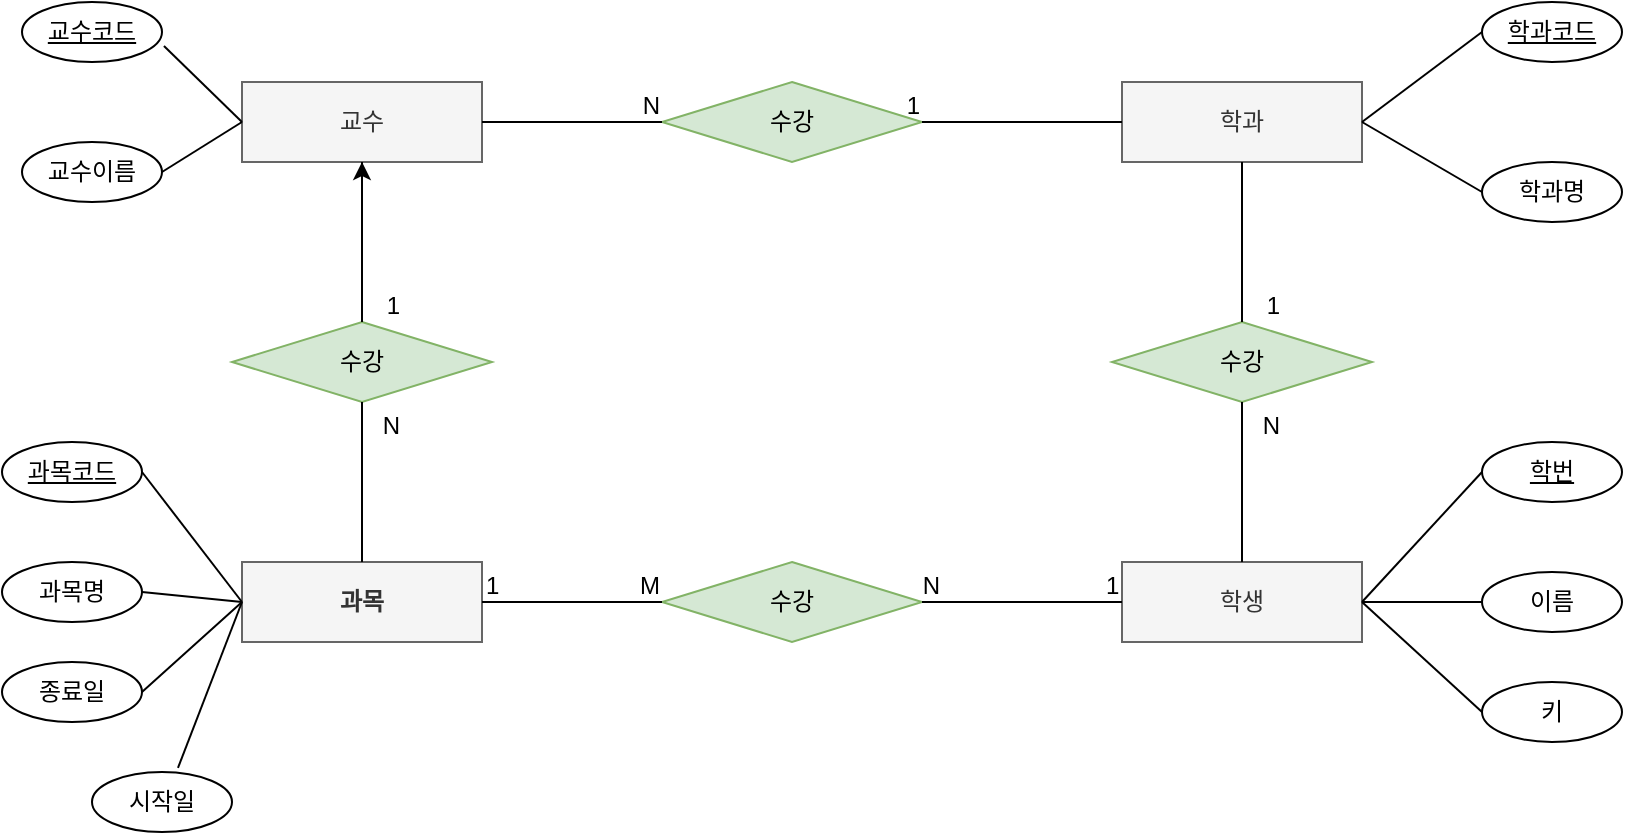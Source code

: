<mxfile version="21.6.1" type="github">
  <diagram name="페이지-1" id="f04DmWlk0cpzouzcKMw4">
    <mxGraphModel dx="1434" dy="756" grid="1" gridSize="10" guides="1" tooltips="1" connect="1" arrows="1" fold="1" page="1" pageScale="1" pageWidth="827" pageHeight="1169" math="0" shadow="0">
      <root>
        <mxCell id="0" />
        <mxCell id="1" parent="0" />
        <mxCell id="bI2W5D-27PROiOcZhTRx-1" value="교수" style="rounded=0;whiteSpace=wrap;html=1;fillColor=#f5f5f5;fontColor=#333333;strokeColor=#666666;" vertex="1" parent="1">
          <mxGeometry x="120" y="240" width="120" height="40" as="geometry" />
        </mxCell>
        <mxCell id="bI2W5D-27PROiOcZhTRx-2" value="학과" style="rounded=0;whiteSpace=wrap;html=1;fillColor=#f5f5f5;fontColor=#333333;strokeColor=#666666;" vertex="1" parent="1">
          <mxGeometry x="560" y="240" width="120" height="40" as="geometry" />
        </mxCell>
        <mxCell id="bI2W5D-27PROiOcZhTRx-3" value="과목" style="rounded=0;whiteSpace=wrap;html=1;fontStyle=1;fillColor=#f5f5f5;fontColor=#333333;strokeColor=#666666;" vertex="1" parent="1">
          <mxGeometry x="120" y="480" width="120" height="40" as="geometry" />
        </mxCell>
        <mxCell id="bI2W5D-27PROiOcZhTRx-4" value="학생" style="rounded=0;whiteSpace=wrap;html=1;fillColor=#f5f5f5;fontColor=#333333;strokeColor=#666666;" vertex="1" parent="1">
          <mxGeometry x="560" y="480" width="120" height="40" as="geometry" />
        </mxCell>
        <mxCell id="bI2W5D-27PROiOcZhTRx-5" value="수강" style="rhombus;whiteSpace=wrap;html=1;fillColor=#d5e8d4;strokeColor=#82b366;" vertex="1" parent="1">
          <mxGeometry x="330" y="480" width="130" height="40" as="geometry" />
        </mxCell>
        <mxCell id="bI2W5D-27PROiOcZhTRx-6" value="수강" style="rhombus;whiteSpace=wrap;html=1;fillColor=#d5e8d4;strokeColor=#82b366;" vertex="1" parent="1">
          <mxGeometry x="555" y="360" width="130" height="40" as="geometry" />
        </mxCell>
        <mxCell id="bI2W5D-27PROiOcZhTRx-62" value="" style="edgeStyle=orthogonalEdgeStyle;rounded=0;orthogonalLoop=1;jettySize=auto;html=1;" edge="1" parent="1" source="bI2W5D-27PROiOcZhTRx-7" target="bI2W5D-27PROiOcZhTRx-1">
          <mxGeometry relative="1" as="geometry" />
        </mxCell>
        <mxCell id="bI2W5D-27PROiOcZhTRx-7" value="수강" style="rhombus;whiteSpace=wrap;html=1;fillColor=#d5e8d4;strokeColor=#82b366;" vertex="1" parent="1">
          <mxGeometry x="115" y="360" width="130" height="40" as="geometry" />
        </mxCell>
        <mxCell id="bI2W5D-27PROiOcZhTRx-9" value="수강" style="rhombus;whiteSpace=wrap;html=1;labelBackgroundColor=none;labelBorderColor=none;fillColor=#d5e8d4;strokeColor=#82b366;" vertex="1" parent="1">
          <mxGeometry x="330" y="240" width="130" height="40" as="geometry" />
        </mxCell>
        <mxCell id="bI2W5D-27PROiOcZhTRx-14" value="" style="endArrow=none;html=1;rounded=0;entryX=0;entryY=0.5;entryDx=0;entryDy=0;exitX=1;exitY=0.5;exitDx=0;exitDy=0;" edge="1" parent="1" source="bI2W5D-27PROiOcZhTRx-1" target="bI2W5D-27PROiOcZhTRx-9">
          <mxGeometry relative="1" as="geometry">
            <mxPoint x="330" y="390" as="sourcePoint" />
            <mxPoint x="490" y="390" as="targetPoint" />
          </mxGeometry>
        </mxCell>
        <mxCell id="bI2W5D-27PROiOcZhTRx-15" value="N" style="resizable=0;html=1;whiteSpace=wrap;align=right;verticalAlign=bottom;" connectable="0" vertex="1" parent="bI2W5D-27PROiOcZhTRx-14">
          <mxGeometry x="1" relative="1" as="geometry" />
        </mxCell>
        <mxCell id="bI2W5D-27PROiOcZhTRx-16" value="" style="endArrow=none;html=1;rounded=0;exitX=0.5;exitY=1;exitDx=0;exitDy=0;entryX=0.5;entryY=0;entryDx=0;entryDy=0;" edge="1" parent="1" source="bI2W5D-27PROiOcZhTRx-1" target="bI2W5D-27PROiOcZhTRx-7">
          <mxGeometry relative="1" as="geometry">
            <mxPoint x="330" y="390" as="sourcePoint" />
            <mxPoint x="490" y="390" as="targetPoint" />
          </mxGeometry>
        </mxCell>
        <mxCell id="bI2W5D-27PROiOcZhTRx-17" value="1" style="resizable=0;html=1;whiteSpace=wrap;align=right;verticalAlign=bottom;" connectable="0" vertex="1" parent="bI2W5D-27PROiOcZhTRx-16">
          <mxGeometry x="1" relative="1" as="geometry">
            <mxPoint x="20" as="offset" />
          </mxGeometry>
        </mxCell>
        <mxCell id="bI2W5D-27PROiOcZhTRx-18" value="" style="endArrow=none;html=1;rounded=0;entryX=0.5;entryY=1;entryDx=0;entryDy=0;exitX=0.5;exitY=0;exitDx=0;exitDy=0;" edge="1" parent="1" source="bI2W5D-27PROiOcZhTRx-3" target="bI2W5D-27PROiOcZhTRx-7">
          <mxGeometry relative="1" as="geometry">
            <mxPoint x="330" y="390" as="sourcePoint" />
            <mxPoint x="490" y="390" as="targetPoint" />
          </mxGeometry>
        </mxCell>
        <mxCell id="bI2W5D-27PROiOcZhTRx-19" value="N" style="resizable=0;html=1;whiteSpace=wrap;align=right;verticalAlign=bottom;" connectable="0" vertex="1" parent="bI2W5D-27PROiOcZhTRx-18">
          <mxGeometry x="1" relative="1" as="geometry">
            <mxPoint x="20" y="20" as="offset" />
          </mxGeometry>
        </mxCell>
        <mxCell id="bI2W5D-27PROiOcZhTRx-20" value="" style="endArrow=none;html=1;rounded=0;exitX=0;exitY=0.5;exitDx=0;exitDy=0;entryX=1;entryY=0.5;entryDx=0;entryDy=0;" edge="1" parent="1" source="bI2W5D-27PROiOcZhTRx-2" target="bI2W5D-27PROiOcZhTRx-9">
          <mxGeometry relative="1" as="geometry">
            <mxPoint x="190" y="290" as="sourcePoint" />
            <mxPoint x="190" y="370" as="targetPoint" />
          </mxGeometry>
        </mxCell>
        <mxCell id="bI2W5D-27PROiOcZhTRx-21" value="1" style="resizable=0;html=1;whiteSpace=wrap;align=right;verticalAlign=bottom;" connectable="0" vertex="1" parent="bI2W5D-27PROiOcZhTRx-20">
          <mxGeometry x="1" relative="1" as="geometry" />
        </mxCell>
        <mxCell id="bI2W5D-27PROiOcZhTRx-22" value="" style="endArrow=none;html=1;rounded=0;exitX=0.5;exitY=1;exitDx=0;exitDy=0;entryX=0.5;entryY=0;entryDx=0;entryDy=0;" edge="1" parent="1" source="bI2W5D-27PROiOcZhTRx-2" target="bI2W5D-27PROiOcZhTRx-6">
          <mxGeometry relative="1" as="geometry">
            <mxPoint x="570" y="270" as="sourcePoint" />
            <mxPoint x="470" y="270" as="targetPoint" />
          </mxGeometry>
        </mxCell>
        <mxCell id="bI2W5D-27PROiOcZhTRx-23" value="1" style="resizable=0;html=1;whiteSpace=wrap;align=right;verticalAlign=bottom;" connectable="0" vertex="1" parent="bI2W5D-27PROiOcZhTRx-22">
          <mxGeometry x="1" relative="1" as="geometry">
            <mxPoint x="20" as="offset" />
          </mxGeometry>
        </mxCell>
        <mxCell id="bI2W5D-27PROiOcZhTRx-24" value="" style="endArrow=none;html=1;rounded=0;entryX=0.5;entryY=1;entryDx=0;entryDy=0;exitX=0.5;exitY=0;exitDx=0;exitDy=0;" edge="1" parent="1" source="bI2W5D-27PROiOcZhTRx-4" target="bI2W5D-27PROiOcZhTRx-6">
          <mxGeometry relative="1" as="geometry">
            <mxPoint x="250" y="270" as="sourcePoint" />
            <mxPoint x="340" y="270" as="targetPoint" />
          </mxGeometry>
        </mxCell>
        <mxCell id="bI2W5D-27PROiOcZhTRx-25" value="N" style="resizable=0;html=1;whiteSpace=wrap;align=right;verticalAlign=bottom;" connectable="0" vertex="1" parent="bI2W5D-27PROiOcZhTRx-24">
          <mxGeometry x="1" relative="1" as="geometry">
            <mxPoint x="20" y="20" as="offset" />
          </mxGeometry>
        </mxCell>
        <mxCell id="bI2W5D-27PROiOcZhTRx-26" value="&lt;u&gt;교수코드&lt;/u&gt;" style="ellipse;whiteSpace=wrap;html=1;align=center;" vertex="1" parent="1">
          <mxGeometry x="10" y="200" width="70" height="30" as="geometry" />
        </mxCell>
        <mxCell id="bI2W5D-27PROiOcZhTRx-27" value="&lt;u&gt;과목코드&lt;/u&gt;" style="ellipse;whiteSpace=wrap;html=1;align=center;" vertex="1" parent="1">
          <mxGeometry y="420" width="70" height="30" as="geometry" />
        </mxCell>
        <mxCell id="bI2W5D-27PROiOcZhTRx-28" value="&lt;u&gt;학과코드&lt;/u&gt;" style="ellipse;whiteSpace=wrap;html=1;align=center;" vertex="1" parent="1">
          <mxGeometry x="740" y="200" width="70" height="30" as="geometry" />
        </mxCell>
        <mxCell id="bI2W5D-27PROiOcZhTRx-29" value="&lt;u&gt;학번&lt;/u&gt;" style="ellipse;whiteSpace=wrap;html=1;align=center;" vertex="1" parent="1">
          <mxGeometry x="740" y="420" width="70" height="30" as="geometry" />
        </mxCell>
        <mxCell id="bI2W5D-27PROiOcZhTRx-32" value="교수이름" style="ellipse;whiteSpace=wrap;html=1;align=center;" vertex="1" parent="1">
          <mxGeometry x="10" y="270" width="70" height="30" as="geometry" />
        </mxCell>
        <mxCell id="bI2W5D-27PROiOcZhTRx-33" value="학과명" style="ellipse;whiteSpace=wrap;html=1;align=center;" vertex="1" parent="1">
          <mxGeometry x="740" y="280" width="70" height="30" as="geometry" />
        </mxCell>
        <mxCell id="bI2W5D-27PROiOcZhTRx-34" value="이름" style="ellipse;whiteSpace=wrap;html=1;align=center;" vertex="1" parent="1">
          <mxGeometry x="740" y="485" width="70" height="30" as="geometry" />
        </mxCell>
        <mxCell id="bI2W5D-27PROiOcZhTRx-35" value="키" style="ellipse;whiteSpace=wrap;html=1;align=center;" vertex="1" parent="1">
          <mxGeometry x="740" y="540" width="70" height="30" as="geometry" />
        </mxCell>
        <mxCell id="bI2W5D-27PROiOcZhTRx-36" value="과목명" style="ellipse;whiteSpace=wrap;html=1;align=center;" vertex="1" parent="1">
          <mxGeometry y="480" width="70" height="30" as="geometry" />
        </mxCell>
        <mxCell id="bI2W5D-27PROiOcZhTRx-37" value="종료일" style="ellipse;whiteSpace=wrap;html=1;align=center;" vertex="1" parent="1">
          <mxGeometry y="530" width="70" height="30" as="geometry" />
        </mxCell>
        <mxCell id="bI2W5D-27PROiOcZhTRx-38" value="시작일" style="ellipse;whiteSpace=wrap;html=1;align=center;" vertex="1" parent="1">
          <mxGeometry x="45" y="585" width="70" height="30" as="geometry" />
        </mxCell>
        <mxCell id="bI2W5D-27PROiOcZhTRx-40" value="" style="endArrow=none;html=1;rounded=0;exitX=1.014;exitY=0.733;exitDx=0;exitDy=0;exitPerimeter=0;entryX=0;entryY=0.5;entryDx=0;entryDy=0;" edge="1" parent="1" source="bI2W5D-27PROiOcZhTRx-26" target="bI2W5D-27PROiOcZhTRx-1">
          <mxGeometry relative="1" as="geometry">
            <mxPoint x="330" y="390" as="sourcePoint" />
            <mxPoint x="490" y="390" as="targetPoint" />
          </mxGeometry>
        </mxCell>
        <mxCell id="bI2W5D-27PROiOcZhTRx-43" value="" style="endArrow=none;html=1;rounded=0;exitX=1;exitY=0.5;exitDx=0;exitDy=0;entryX=0;entryY=0.5;entryDx=0;entryDy=0;" edge="1" parent="1" source="bI2W5D-27PROiOcZhTRx-32" target="bI2W5D-27PROiOcZhTRx-1">
          <mxGeometry relative="1" as="geometry">
            <mxPoint x="91" y="232" as="sourcePoint" />
            <mxPoint x="130" y="270" as="targetPoint" />
          </mxGeometry>
        </mxCell>
        <mxCell id="bI2W5D-27PROiOcZhTRx-44" value="" style="endArrow=none;html=1;rounded=0;exitX=1;exitY=0.5;exitDx=0;exitDy=0;entryX=0;entryY=0.5;entryDx=0;entryDy=0;" edge="1" parent="1" source="bI2W5D-27PROiOcZhTRx-2" target="bI2W5D-27PROiOcZhTRx-28">
          <mxGeometry relative="1" as="geometry">
            <mxPoint x="90" y="295" as="sourcePoint" />
            <mxPoint x="130" y="270" as="targetPoint" />
          </mxGeometry>
        </mxCell>
        <mxCell id="bI2W5D-27PROiOcZhTRx-45" value="" style="endArrow=none;html=1;rounded=0;exitX=0;exitY=0.5;exitDx=0;exitDy=0;entryX=1;entryY=0.5;entryDx=0;entryDy=0;" edge="1" parent="1" source="bI2W5D-27PROiOcZhTRx-33" target="bI2W5D-27PROiOcZhTRx-2">
          <mxGeometry relative="1" as="geometry">
            <mxPoint x="690" y="270" as="sourcePoint" />
            <mxPoint x="750" y="225" as="targetPoint" />
          </mxGeometry>
        </mxCell>
        <mxCell id="bI2W5D-27PROiOcZhTRx-46" value="" style="endArrow=none;html=1;rounded=0;entryX=1;entryY=0.5;entryDx=0;entryDy=0;exitX=0;exitY=0.5;exitDx=0;exitDy=0;" edge="1" parent="1" source="bI2W5D-27PROiOcZhTRx-29" target="bI2W5D-27PROiOcZhTRx-4">
          <mxGeometry relative="1" as="geometry">
            <mxPoint x="720" y="440" as="sourcePoint" />
            <mxPoint x="690" y="270" as="targetPoint" />
          </mxGeometry>
        </mxCell>
        <mxCell id="bI2W5D-27PROiOcZhTRx-47" value="" style="endArrow=none;html=1;rounded=0;exitX=0;exitY=0.5;exitDx=0;exitDy=0;" edge="1" parent="1" source="bI2W5D-27PROiOcZhTRx-34">
          <mxGeometry relative="1" as="geometry">
            <mxPoint x="740" y="445" as="sourcePoint" />
            <mxPoint x="680" y="500" as="targetPoint" />
          </mxGeometry>
        </mxCell>
        <mxCell id="bI2W5D-27PROiOcZhTRx-49" value="" style="endArrow=none;html=1;rounded=0;exitX=0;exitY=0.5;exitDx=0;exitDy=0;" edge="1" parent="1" source="bI2W5D-27PROiOcZhTRx-35">
          <mxGeometry relative="1" as="geometry">
            <mxPoint x="760" y="495" as="sourcePoint" />
            <mxPoint x="680" y="500" as="targetPoint" />
          </mxGeometry>
        </mxCell>
        <mxCell id="bI2W5D-27PROiOcZhTRx-50" value="" style="endArrow=none;html=1;rounded=0;exitX=0;exitY=0.5;exitDx=0;exitDy=0;entryX=1;entryY=0.5;entryDx=0;entryDy=0;" edge="1" parent="1" source="bI2W5D-27PROiOcZhTRx-3" target="bI2W5D-27PROiOcZhTRx-27">
          <mxGeometry relative="1" as="geometry">
            <mxPoint x="90" y="295" as="sourcePoint" />
            <mxPoint x="130" y="270" as="targetPoint" />
          </mxGeometry>
        </mxCell>
        <mxCell id="bI2W5D-27PROiOcZhTRx-51" value="" style="endArrow=none;html=1;rounded=0;exitX=0;exitY=0.5;exitDx=0;exitDy=0;entryX=1;entryY=0.5;entryDx=0;entryDy=0;" edge="1" parent="1" source="bI2W5D-27PROiOcZhTRx-3" target="bI2W5D-27PROiOcZhTRx-36">
          <mxGeometry relative="1" as="geometry">
            <mxPoint x="130" y="510" as="sourcePoint" />
            <mxPoint x="90" y="435" as="targetPoint" />
          </mxGeometry>
        </mxCell>
        <mxCell id="bI2W5D-27PROiOcZhTRx-52" value="" style="endArrow=none;html=1;rounded=0;exitX=0;exitY=0.5;exitDx=0;exitDy=0;entryX=1;entryY=0.5;entryDx=0;entryDy=0;" edge="1" parent="1" source="bI2W5D-27PROiOcZhTRx-3" target="bI2W5D-27PROiOcZhTRx-37">
          <mxGeometry relative="1" as="geometry">
            <mxPoint x="130" y="510" as="sourcePoint" />
            <mxPoint x="80" y="485" as="targetPoint" />
          </mxGeometry>
        </mxCell>
        <mxCell id="bI2W5D-27PROiOcZhTRx-54" value="" style="endArrow=none;html=1;rounded=0;exitX=1;exitY=0.5;exitDx=0;exitDy=0;entryX=0;entryY=0.5;entryDx=0;entryDy=0;" edge="1" parent="1" source="bI2W5D-27PROiOcZhTRx-3" target="bI2W5D-27PROiOcZhTRx-5">
          <mxGeometry relative="1" as="geometry">
            <mxPoint x="330" y="390" as="sourcePoint" />
            <mxPoint x="320" y="500" as="targetPoint" />
          </mxGeometry>
        </mxCell>
        <mxCell id="bI2W5D-27PROiOcZhTRx-55" value="1" style="resizable=0;html=1;whiteSpace=wrap;align=left;verticalAlign=bottom;" connectable="0" vertex="1" parent="bI2W5D-27PROiOcZhTRx-54">
          <mxGeometry x="-1" relative="1" as="geometry" />
        </mxCell>
        <mxCell id="bI2W5D-27PROiOcZhTRx-56" value="M" style="resizable=0;html=1;whiteSpace=wrap;align=right;verticalAlign=bottom;" connectable="0" vertex="1" parent="bI2W5D-27PROiOcZhTRx-54">
          <mxGeometry x="1" relative="1" as="geometry" />
        </mxCell>
        <mxCell id="bI2W5D-27PROiOcZhTRx-57" value="" style="endArrow=none;html=1;rounded=0;exitX=0;exitY=0.5;exitDx=0;exitDy=0;" edge="1" parent="1" source="bI2W5D-27PROiOcZhTRx-4" target="bI2W5D-27PROiOcZhTRx-5">
          <mxGeometry relative="1" as="geometry">
            <mxPoint x="540" y="420" as="sourcePoint" />
            <mxPoint x="430" y="420" as="targetPoint" />
          </mxGeometry>
        </mxCell>
        <mxCell id="bI2W5D-27PROiOcZhTRx-58" value="&lt;br&gt;1" style="resizable=0;html=1;whiteSpace=wrap;align=left;verticalAlign=bottom;" connectable="0" vertex="1" parent="bI2W5D-27PROiOcZhTRx-57">
          <mxGeometry x="-1" relative="1" as="geometry">
            <mxPoint x="-10" as="offset" />
          </mxGeometry>
        </mxCell>
        <mxCell id="bI2W5D-27PROiOcZhTRx-59" value="N" style="resizable=0;html=1;whiteSpace=wrap;align=right;verticalAlign=bottom;" connectable="0" vertex="1" parent="bI2W5D-27PROiOcZhTRx-57">
          <mxGeometry x="1" relative="1" as="geometry">
            <mxPoint x="10" as="offset" />
          </mxGeometry>
        </mxCell>
        <mxCell id="bI2W5D-27PROiOcZhTRx-60" value="" style="endArrow=none;html=1;rounded=0;entryX=0.614;entryY=-0.067;entryDx=0;entryDy=0;entryPerimeter=0;exitX=0;exitY=0.5;exitDx=0;exitDy=0;" edge="1" parent="1" source="bI2W5D-27PROiOcZhTRx-3" target="bI2W5D-27PROiOcZhTRx-38">
          <mxGeometry relative="1" as="geometry">
            <mxPoint x="330" y="390" as="sourcePoint" />
            <mxPoint x="490" y="390" as="targetPoint" />
          </mxGeometry>
        </mxCell>
      </root>
    </mxGraphModel>
  </diagram>
</mxfile>
